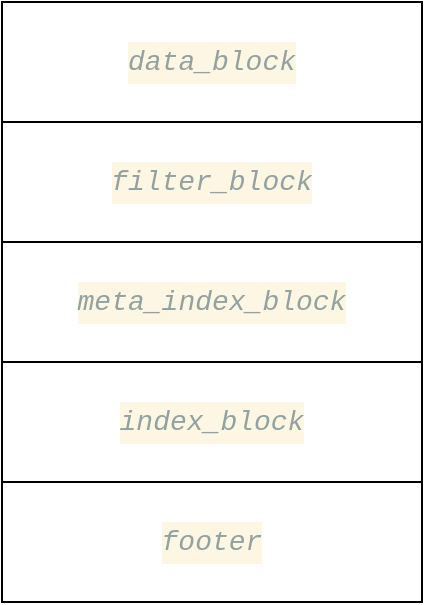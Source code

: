 <mxfile version="15.6.6" type="github">
  <diagram id="nWh4i7aCEB4WHvOJPP8o" name="Page-1">
    <mxGraphModel dx="1423" dy="984" grid="1" gridSize="10" guides="1" tooltips="1" connect="1" arrows="1" fold="1" page="1" pageScale="1" pageWidth="827" pageHeight="1169" math="0" shadow="0">
      <root>
        <mxCell id="0" />
        <mxCell id="1" parent="0" />
        <mxCell id="BwvZNgGaLuB2nNxKJBUf-1" value="&lt;div style=&quot;background-color: rgb(253 , 246 , 227) ; font-family: &amp;#34;menlo&amp;#34; , &amp;#34;monaco&amp;#34; , &amp;#34;courier new&amp;#34; , monospace ; font-size: 14px ; line-height: 21px&quot;&gt;&lt;div style=&quot;color: rgb(51 , 51 , 51) ; font-family: &amp;#34;menlo&amp;#34; , &amp;#34;monaco&amp;#34; , &amp;#34;courier new&amp;#34; , monospace ; line-height: 21px&quot;&gt;&lt;span style=&quot;color: #93a1a1 ; font-style: italic&quot;&gt;data_block&lt;/span&gt;&lt;/div&gt;&lt;/div&gt;" style="rounded=0;whiteSpace=wrap;html=1;fillColor=default;strokeColor=default;fontColor=default;" vertex="1" parent="1">
          <mxGeometry x="160" y="220" width="210" height="60" as="geometry" />
        </mxCell>
        <mxCell id="BwvZNgGaLuB2nNxKJBUf-2" value="&lt;div style=&quot;background-color: rgb(253 , 246 , 227) ; font-family: &amp;#34;menlo&amp;#34; , &amp;#34;monaco&amp;#34; , &amp;#34;courier new&amp;#34; , monospace ; font-size: 14px ; line-height: 21px&quot;&gt;&lt;div style=&quot;color: rgb(51 , 51 , 51) ; font-family: &amp;#34;menlo&amp;#34; , &amp;#34;monaco&amp;#34; , &amp;#34;courier new&amp;#34; , monospace ; line-height: 21px&quot;&gt;&lt;span style=&quot;color: #93a1a1 ; font-style: italic&quot;&gt;filter_block&lt;/span&gt;&lt;/div&gt;&lt;/div&gt;" style="rounded=0;whiteSpace=wrap;html=1;fillColor=default;strokeColor=default;fontColor=default;" vertex="1" parent="1">
          <mxGeometry x="160" y="280" width="210" height="60" as="geometry" />
        </mxCell>
        <mxCell id="BwvZNgGaLuB2nNxKJBUf-3" value="&lt;div style=&quot;background-color: rgb(253 , 246 , 227) ; font-family: &amp;#34;menlo&amp;#34; , &amp;#34;monaco&amp;#34; , &amp;#34;courier new&amp;#34; , monospace ; font-size: 14px ; line-height: 21px&quot;&gt;&lt;div style=&quot;color: rgb(51 , 51 , 51) ; font-family: &amp;#34;menlo&amp;#34; , &amp;#34;monaco&amp;#34; , &amp;#34;courier new&amp;#34; , monospace ; line-height: 21px&quot;&gt;&lt;span style=&quot;color: #93a1a1 ; font-style: italic&quot;&gt;meta_index_block&lt;/span&gt;&lt;/div&gt;&lt;/div&gt;" style="rounded=0;whiteSpace=wrap;html=1;fillColor=default;strokeColor=default;fontColor=default;" vertex="1" parent="1">
          <mxGeometry x="160" y="340" width="210" height="60" as="geometry" />
        </mxCell>
        <mxCell id="BwvZNgGaLuB2nNxKJBUf-4" value="&lt;div style=&quot;background-color: rgb(253 , 246 , 227) ; font-family: &amp;#34;menlo&amp;#34; , &amp;#34;monaco&amp;#34; , &amp;#34;courier new&amp;#34; , monospace ; font-size: 14px ; line-height: 21px&quot;&gt;&lt;div style=&quot;color: rgb(51 , 51 , 51) ; font-family: &amp;#34;menlo&amp;#34; , &amp;#34;monaco&amp;#34; , &amp;#34;courier new&amp;#34; , monospace ; line-height: 21px&quot;&gt;&lt;span style=&quot;color: #93a1a1 ; font-style: italic&quot;&gt;index_block&lt;/span&gt;&lt;/div&gt;&lt;/div&gt;" style="rounded=0;whiteSpace=wrap;html=1;fillColor=default;strokeColor=default;fontColor=default;" vertex="1" parent="1">
          <mxGeometry x="160" y="400" width="210" height="60" as="geometry" />
        </mxCell>
        <mxCell id="BwvZNgGaLuB2nNxKJBUf-5" value="&lt;div style=&quot;background-color: rgb(253 , 246 , 227) ; font-family: &amp;#34;menlo&amp;#34; , &amp;#34;monaco&amp;#34; , &amp;#34;courier new&amp;#34; , monospace ; font-size: 14px ; line-height: 21px&quot;&gt;&lt;div style=&quot;color: rgb(51 , 51 , 51) ; font-family: &amp;#34;menlo&amp;#34; , &amp;#34;monaco&amp;#34; , &amp;#34;courier new&amp;#34; , monospace ; line-height: 21px&quot;&gt;&lt;span style=&quot;color: #93a1a1 ; font-style: italic&quot;&gt;footer&lt;/span&gt;&lt;/div&gt;&lt;/div&gt;" style="rounded=0;whiteSpace=wrap;html=1;fillColor=default;strokeColor=default;fontColor=default;" vertex="1" parent="1">
          <mxGeometry x="160" y="460" width="210" height="60" as="geometry" />
        </mxCell>
      </root>
    </mxGraphModel>
  </diagram>
</mxfile>
